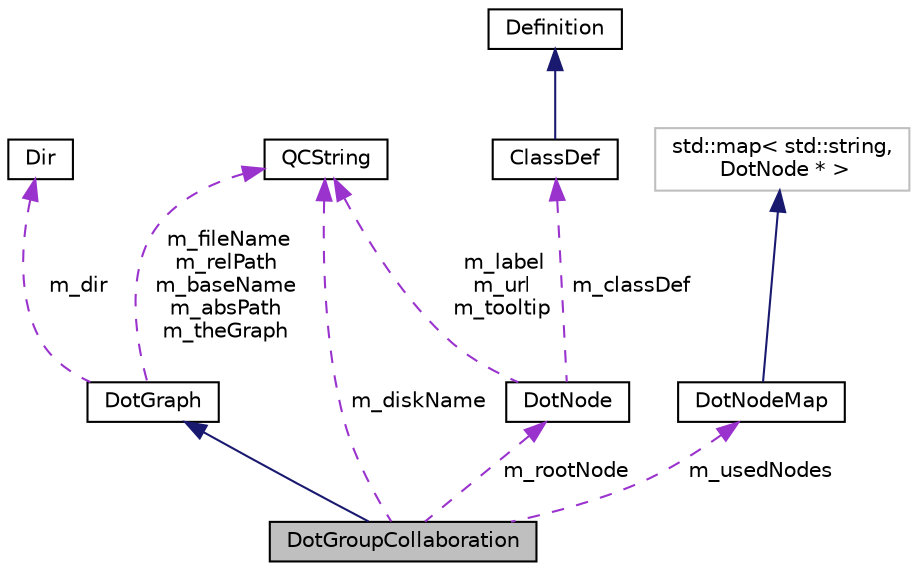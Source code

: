 digraph "DotGroupCollaboration"
{
 // INTERACTIVE_SVG=YES
 // LATEX_PDF_SIZE
  edge [fontname="Helvetica",fontsize="10",labelfontname="Helvetica",labelfontsize="10"];
  node [fontname="Helvetica",fontsize="10",shape=record];
  Node1 [label="DotGroupCollaboration",height=0.2,width=0.4,color="black", fillcolor="grey75", style="filled", fontcolor="black",tooltip="Representation of a group collaboration graph"];
  Node2 -> Node1 [dir="back",color="midnightblue",fontsize="10",style="solid",fontname="Helvetica"];
  Node2 [label="DotGraph",height=0.2,width=0.4,color="black", fillcolor="white", style="filled",URL="$d0/d32/class_dot_graph.html",tooltip="A dot graph"];
  Node3 -> Node2 [dir="back",color="darkorchid3",fontsize="10",style="dashed",label=" m_fileName\nm_relPath\nm_baseName\nm_absPath\nm_theGraph" ,fontname="Helvetica"];
  Node3 [label="QCString",height=0.2,width=0.4,color="black", fillcolor="white", style="filled",URL="$d9/d45/class_q_c_string.html",tooltip="This is an alternative implementation of QCString."];
  Node4 -> Node2 [dir="back",color="darkorchid3",fontsize="10",style="dashed",label=" m_dir" ,fontname="Helvetica"];
  Node4 [label="Dir",height=0.2,width=0.4,color="black", fillcolor="white", style="filled",URL="$d2/dc2/class_dir.html",tooltip="Class representing a directory in the file system"];
  Node3 -> Node1 [dir="back",color="darkorchid3",fontsize="10",style="dashed",label=" m_diskName" ,fontname="Helvetica"];
  Node5 -> Node1 [dir="back",color="darkorchid3",fontsize="10",style="dashed",label=" m_rootNode" ,fontname="Helvetica"];
  Node5 [label="DotNode",height=0.2,width=0.4,color="black", fillcolor="white", style="filled",URL="$dd/d7e/class_dot_node.html",tooltip="A node in a dot graph"];
  Node3 -> Node5 [dir="back",color="darkorchid3",fontsize="10",style="dashed",label=" m_label\nm_url\nm_tooltip" ,fontname="Helvetica"];
  Node6 -> Node5 [dir="back",color="darkorchid3",fontsize="10",style="dashed",label=" m_classDef" ,fontname="Helvetica"];
  Node6 [label="ClassDef",height=0.2,width=0.4,color="black", fillcolor="white", style="filled",URL="$d1/dcf/class_class_def.html",tooltip="A abstract class representing of a compound symbol."];
  Node7 -> Node6 [dir="back",color="midnightblue",fontsize="10",style="solid",fontname="Helvetica"];
  Node7 [label="Definition",height=0.2,width=0.4,color="black", fillcolor="white", style="filled",URL="$d5/dcc/class_definition.html",tooltip="The common base class of all entity definitions found in the sources."];
  Node8 -> Node1 [dir="back",color="darkorchid3",fontsize="10",style="dashed",label=" m_usedNodes" ,fontname="Helvetica"];
  Node8 [label="DotNodeMap",height=0.2,width=0.4,color="black", fillcolor="white", style="filled",URL="$d6/dbb/class_dot_node_map.html",tooltip=" "];
  Node9 -> Node8 [dir="back",color="midnightblue",fontsize="10",style="solid",fontname="Helvetica"];
  Node9 [label="std::map\< std::string,\l DotNode * \>",height=0.2,width=0.4,color="grey75", fillcolor="white", style="filled",tooltip=" "];
}
